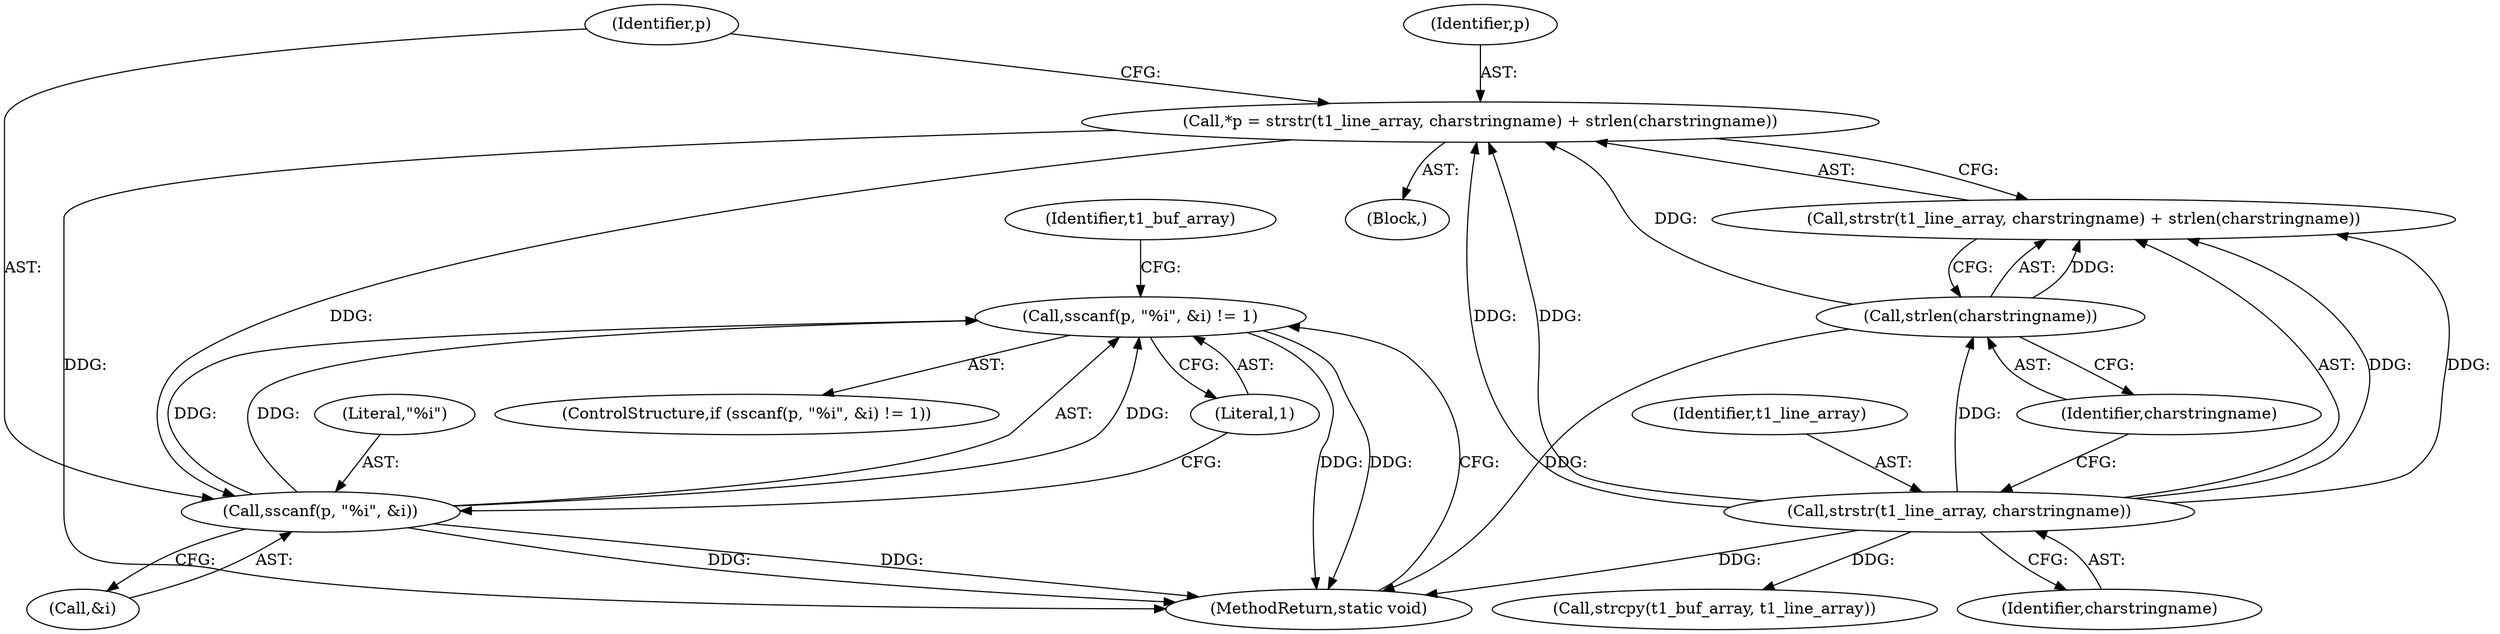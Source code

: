 digraph "0_texlive-source_6ed0077520e2b0da1fd060c7f88db7b2e6068e4c_0@API" {
"1000115" [label="(Call,sscanf(p, \"%i\", &i) != 1)"];
"1000116" [label="(Call,sscanf(p, \"%i\", &i))"];
"1000105" [label="(Call,*p = strstr(t1_line_array, charstringname) + strlen(charstringname))"];
"1000108" [label="(Call,strstr(t1_line_array, charstringname))"];
"1000111" [label="(Call,strlen(charstringname))"];
"1000109" [label="(Identifier,t1_line_array)"];
"1000103" [label="(Block,)"];
"1000106" [label="(Identifier,p)"];
"1000117" [label="(Identifier,p)"];
"1000118" [label="(Literal,\"%i\")"];
"1000154" [label="(MethodReturn,static void)"];
"1000105" [label="(Call,*p = strstr(t1_line_array, charstringname) + strlen(charstringname))"];
"1000110" [label="(Identifier,charstringname)"];
"1000111" [label="(Call,strlen(charstringname))"];
"1000112" [label="(Identifier,charstringname)"];
"1000119" [label="(Call,&i)"];
"1000124" [label="(Identifier,t1_buf_array)"];
"1000121" [label="(Literal,1)"];
"1000123" [label="(Call,strcpy(t1_buf_array, t1_line_array))"];
"1000108" [label="(Call,strstr(t1_line_array, charstringname))"];
"1000116" [label="(Call,sscanf(p, \"%i\", &i))"];
"1000114" [label="(ControlStructure,if (sscanf(p, \"%i\", &i) != 1))"];
"1000107" [label="(Call,strstr(t1_line_array, charstringname) + strlen(charstringname))"];
"1000115" [label="(Call,sscanf(p, \"%i\", &i) != 1)"];
"1000115" -> "1000114"  [label="AST: "];
"1000115" -> "1000121"  [label="CFG: "];
"1000116" -> "1000115"  [label="AST: "];
"1000121" -> "1000115"  [label="AST: "];
"1000124" -> "1000115"  [label="CFG: "];
"1000154" -> "1000115"  [label="CFG: "];
"1000115" -> "1000154"  [label="DDG: "];
"1000115" -> "1000154"  [label="DDG: "];
"1000116" -> "1000115"  [label="DDG: "];
"1000116" -> "1000115"  [label="DDG: "];
"1000116" -> "1000115"  [label="DDG: "];
"1000116" -> "1000119"  [label="CFG: "];
"1000117" -> "1000116"  [label="AST: "];
"1000118" -> "1000116"  [label="AST: "];
"1000119" -> "1000116"  [label="AST: "];
"1000121" -> "1000116"  [label="CFG: "];
"1000116" -> "1000154"  [label="DDG: "];
"1000116" -> "1000154"  [label="DDG: "];
"1000105" -> "1000116"  [label="DDG: "];
"1000105" -> "1000103"  [label="AST: "];
"1000105" -> "1000107"  [label="CFG: "];
"1000106" -> "1000105"  [label="AST: "];
"1000107" -> "1000105"  [label="AST: "];
"1000117" -> "1000105"  [label="CFG: "];
"1000105" -> "1000154"  [label="DDG: "];
"1000108" -> "1000105"  [label="DDG: "];
"1000108" -> "1000105"  [label="DDG: "];
"1000111" -> "1000105"  [label="DDG: "];
"1000108" -> "1000107"  [label="AST: "];
"1000108" -> "1000110"  [label="CFG: "];
"1000109" -> "1000108"  [label="AST: "];
"1000110" -> "1000108"  [label="AST: "];
"1000112" -> "1000108"  [label="CFG: "];
"1000108" -> "1000154"  [label="DDG: "];
"1000108" -> "1000107"  [label="DDG: "];
"1000108" -> "1000107"  [label="DDG: "];
"1000108" -> "1000111"  [label="DDG: "];
"1000108" -> "1000123"  [label="DDG: "];
"1000111" -> "1000107"  [label="AST: "];
"1000111" -> "1000112"  [label="CFG: "];
"1000112" -> "1000111"  [label="AST: "];
"1000107" -> "1000111"  [label="CFG: "];
"1000111" -> "1000154"  [label="DDG: "];
"1000111" -> "1000107"  [label="DDG: "];
}
